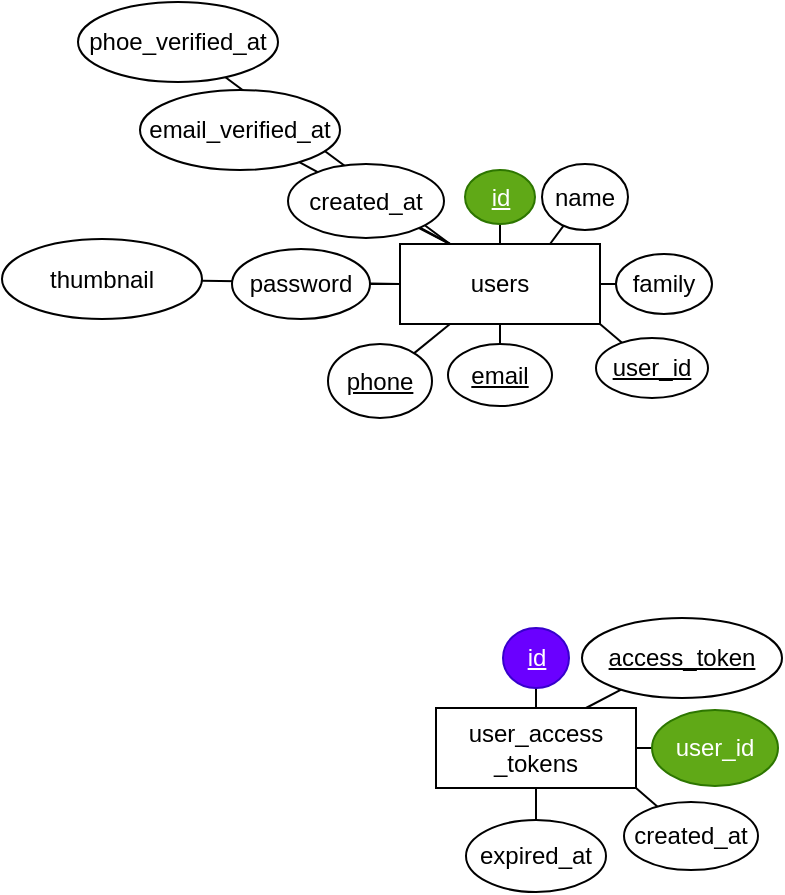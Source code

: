 <mxfile version="15.5.9" type="device"><diagram id="wFuIkFUpiRUE54B8lKcb" name="Page-1"><mxGraphModel dx="1102" dy="571" grid="0" gridSize="10" guides="1" tooltips="1" connect="1" arrows="1" fold="1" page="1" pageScale="1" pageWidth="850" pageHeight="1100" math="0" shadow="0"><root><mxCell id="0"/><mxCell id="1" parent="0"/><mxCell id="MSThsjhXqHoFB81HVpIo-23" style="edgeStyle=none;rounded=0;orthogonalLoop=1;jettySize=auto;html=1;entryX=0;entryY=0.5;entryDx=0;entryDy=0;endArrow=none;endFill=0;" parent="1" source="MSThsjhXqHoFB81HVpIo-22" target="MSThsjhXqHoFB81HVpIo-1" edge="1"><mxGeometry relative="1" as="geometry"/></mxCell><mxCell id="MSThsjhXqHoFB81HVpIo-21" style="edgeStyle=none;rounded=0;orthogonalLoop=1;jettySize=auto;html=1;entryX=0.25;entryY=0;entryDx=0;entryDy=0;endArrow=none;endFill=0;" parent="1" source="MSThsjhXqHoFB81HVpIo-20" target="MSThsjhXqHoFB81HVpIo-1" edge="1"><mxGeometry relative="1" as="geometry"/></mxCell><mxCell id="MSThsjhXqHoFB81HVpIo-17" style="edgeStyle=none;rounded=0;orthogonalLoop=1;jettySize=auto;html=1;entryX=0.25;entryY=0;entryDx=0;entryDy=0;endArrow=none;endFill=0;" parent="1" source="MSThsjhXqHoFB81HVpIo-16" target="MSThsjhXqHoFB81HVpIo-1" edge="1"><mxGeometry relative="1" as="geometry"/></mxCell><mxCell id="MSThsjhXqHoFB81HVpIo-1" value="users" style="whiteSpace=wrap;html=1;align=center;" parent="1" vertex="1"><mxGeometry x="377" y="305" width="100" height="40" as="geometry"/></mxCell><mxCell id="MSThsjhXqHoFB81HVpIo-3" style="rounded=0;orthogonalLoop=1;jettySize=auto;html=1;entryX=0.5;entryY=0;entryDx=0;entryDy=0;endArrow=none;endFill=0;" parent="1" source="MSThsjhXqHoFB81HVpIo-2" target="MSThsjhXqHoFB81HVpIo-1" edge="1"><mxGeometry relative="1" as="geometry"/></mxCell><mxCell id="MSThsjhXqHoFB81HVpIo-2" value="id" style="ellipse;whiteSpace=wrap;html=1;align=center;fontStyle=4;fillColor=#60a917;fontColor=#ffffff;strokeColor=#2D7600;" parent="1" vertex="1"><mxGeometry x="409.5" y="268" width="35" height="27" as="geometry"/></mxCell><mxCell id="MSThsjhXqHoFB81HVpIo-5" style="edgeStyle=none;rounded=0;orthogonalLoop=1;jettySize=auto;html=1;entryX=0.75;entryY=0;entryDx=0;entryDy=0;endArrow=none;endFill=0;" parent="1" source="MSThsjhXqHoFB81HVpIo-4" target="MSThsjhXqHoFB81HVpIo-1" edge="1"><mxGeometry relative="1" as="geometry"/></mxCell><mxCell id="MSThsjhXqHoFB81HVpIo-4" value="name" style="ellipse;whiteSpace=wrap;html=1;align=center;" parent="1" vertex="1"><mxGeometry x="448" y="265" width="43" height="33" as="geometry"/></mxCell><mxCell id="MSThsjhXqHoFB81HVpIo-7" style="edgeStyle=none;rounded=0;orthogonalLoop=1;jettySize=auto;html=1;entryX=1;entryY=0.5;entryDx=0;entryDy=0;endArrow=none;endFill=0;" parent="1" source="MSThsjhXqHoFB81HVpIo-6" target="MSThsjhXqHoFB81HVpIo-1" edge="1"><mxGeometry relative="1" as="geometry"/></mxCell><mxCell id="MSThsjhXqHoFB81HVpIo-6" value="family" style="ellipse;whiteSpace=wrap;html=1;align=center;" parent="1" vertex="1"><mxGeometry x="485" y="310" width="48" height="30" as="geometry"/></mxCell><mxCell id="MSThsjhXqHoFB81HVpIo-9" style="edgeStyle=none;rounded=0;orthogonalLoop=1;jettySize=auto;html=1;entryX=1;entryY=1;entryDx=0;entryDy=0;endArrow=none;endFill=0;" parent="1" source="MSThsjhXqHoFB81HVpIo-8" target="MSThsjhXqHoFB81HVpIo-1" edge="1"><mxGeometry relative="1" as="geometry"/></mxCell><mxCell id="MSThsjhXqHoFB81HVpIo-8" value="user_id" style="ellipse;whiteSpace=wrap;html=1;align=center;fontStyle=4" parent="1" vertex="1"><mxGeometry x="475" y="352" width="56" height="30" as="geometry"/></mxCell><mxCell id="MSThsjhXqHoFB81HVpIo-11" style="edgeStyle=none;rounded=0;orthogonalLoop=1;jettySize=auto;html=1;entryX=0.5;entryY=1;entryDx=0;entryDy=0;endArrow=none;endFill=0;" parent="1" source="MSThsjhXqHoFB81HVpIo-10" target="MSThsjhXqHoFB81HVpIo-1" edge="1"><mxGeometry relative="1" as="geometry"/></mxCell><mxCell id="MSThsjhXqHoFB81HVpIo-10" value="email" style="ellipse;whiteSpace=wrap;html=1;align=center;fontStyle=4" parent="1" vertex="1"><mxGeometry x="401" y="355" width="52" height="31" as="geometry"/></mxCell><mxCell id="MSThsjhXqHoFB81HVpIo-13" style="edgeStyle=none;rounded=0;orthogonalLoop=1;jettySize=auto;html=1;entryX=0.25;entryY=1;entryDx=0;entryDy=0;endArrow=none;endFill=0;" parent="1" source="MSThsjhXqHoFB81HVpIo-12" target="MSThsjhXqHoFB81HVpIo-1" edge="1"><mxGeometry relative="1" as="geometry"/></mxCell><mxCell id="MSThsjhXqHoFB81HVpIo-12" value="phone" style="ellipse;whiteSpace=wrap;html=1;align=center;fontStyle=4" parent="1" vertex="1"><mxGeometry x="341" y="355" width="52" height="37" as="geometry"/></mxCell><mxCell id="MSThsjhXqHoFB81HVpIo-15" style="edgeStyle=none;rounded=0;orthogonalLoop=1;jettySize=auto;html=1;entryX=0.25;entryY=0;entryDx=0;entryDy=0;endArrow=none;endFill=0;" parent="1" source="MSThsjhXqHoFB81HVpIo-14" target="MSThsjhXqHoFB81HVpIo-1" edge="1"><mxGeometry relative="1" as="geometry"/></mxCell><mxCell id="MSThsjhXqHoFB81HVpIo-14" value="created_at" style="ellipse;whiteSpace=wrap;html=1;align=center;" parent="1" vertex="1"><mxGeometry x="321" y="265" width="78" height="37" as="geometry"/></mxCell><mxCell id="MSThsjhXqHoFB81HVpIo-16" value="email_verified_at" style="ellipse;whiteSpace=wrap;html=1;align=center;" parent="1" vertex="1"><mxGeometry x="247" y="228" width="100" height="40" as="geometry"/></mxCell><mxCell id="MSThsjhXqHoFB81HVpIo-19" style="edgeStyle=none;rounded=0;orthogonalLoop=1;jettySize=auto;html=1;entryX=0;entryY=0.5;entryDx=0;entryDy=0;endArrow=none;endFill=0;" parent="1" source="MSThsjhXqHoFB81HVpIo-18" target="MSThsjhXqHoFB81HVpIo-1" edge="1"><mxGeometry relative="1" as="geometry"/></mxCell><mxCell id="MSThsjhXqHoFB81HVpIo-18" value="password" style="ellipse;whiteSpace=wrap;html=1;align=center;" parent="1" vertex="1"><mxGeometry x="293" y="307.5" width="69" height="35" as="geometry"/></mxCell><mxCell id="MSThsjhXqHoFB81HVpIo-20" value="phoe_verified_at" style="ellipse;whiteSpace=wrap;html=1;align=center;" parent="1" vertex="1"><mxGeometry x="216" y="184" width="100" height="40" as="geometry"/></mxCell><mxCell id="MSThsjhXqHoFB81HVpIo-22" value="thumbnail" style="ellipse;whiteSpace=wrap;html=1;align=center;" parent="1" vertex="1"><mxGeometry x="178" y="302.5" width="100" height="40" as="geometry"/></mxCell><mxCell id="Tgh4bpzTEggWMY70Etap-1" value="&lt;div&gt;user_access&lt;/div&gt;&lt;div&gt;_tokens&lt;/div&gt;" style="whiteSpace=wrap;html=1;align=center;" vertex="1" parent="1"><mxGeometry x="395" y="537" width="100" height="40" as="geometry"/></mxCell><mxCell id="Tgh4bpzTEggWMY70Etap-3" style="rounded=0;orthogonalLoop=1;jettySize=auto;html=1;entryX=0.5;entryY=0;entryDx=0;entryDy=0;endArrow=none;endFill=0;" edge="1" parent="1" source="Tgh4bpzTEggWMY70Etap-2" target="Tgh4bpzTEggWMY70Etap-1"><mxGeometry relative="1" as="geometry"/></mxCell><mxCell id="Tgh4bpzTEggWMY70Etap-2" value="id" style="ellipse;whiteSpace=wrap;html=1;align=center;fontStyle=4;fillColor=#6a00ff;fontColor=#ffffff;strokeColor=#3700CC;" vertex="1" parent="1"><mxGeometry x="428.5" y="497" width="33" height="30" as="geometry"/></mxCell><mxCell id="Tgh4bpzTEggWMY70Etap-6" style="edgeStyle=none;rounded=0;orthogonalLoop=1;jettySize=auto;html=1;entryX=0.75;entryY=0;entryDx=0;entryDy=0;endArrow=none;endFill=0;" edge="1" parent="1" source="Tgh4bpzTEggWMY70Etap-5" target="Tgh4bpzTEggWMY70Etap-1"><mxGeometry relative="1" as="geometry"/></mxCell><mxCell id="Tgh4bpzTEggWMY70Etap-5" value="access_token" style="ellipse;whiteSpace=wrap;html=1;align=center;fontStyle=4;" vertex="1" parent="1"><mxGeometry x="468" y="492" width="100" height="40" as="geometry"/></mxCell><mxCell id="Tgh4bpzTEggWMY70Etap-8" style="edgeStyle=none;rounded=0;orthogonalLoop=1;jettySize=auto;html=1;entryX=1;entryY=0.5;entryDx=0;entryDy=0;endArrow=none;endFill=0;" edge="1" parent="1" source="Tgh4bpzTEggWMY70Etap-7" target="Tgh4bpzTEggWMY70Etap-1"><mxGeometry relative="1" as="geometry"/></mxCell><mxCell id="Tgh4bpzTEggWMY70Etap-7" value="user_id" style="ellipse;whiteSpace=wrap;html=1;align=center;fillColor=#60a917;fontColor=#ffffff;strokeColor=#2D7600;" vertex="1" parent="1"><mxGeometry x="503" y="538" width="63" height="38" as="geometry"/></mxCell><mxCell id="Tgh4bpzTEggWMY70Etap-10" style="edgeStyle=none;rounded=0;orthogonalLoop=1;jettySize=auto;html=1;entryX=1;entryY=1;entryDx=0;entryDy=0;endArrow=none;endFill=0;" edge="1" parent="1" source="Tgh4bpzTEggWMY70Etap-9" target="Tgh4bpzTEggWMY70Etap-1"><mxGeometry relative="1" as="geometry"/></mxCell><mxCell id="Tgh4bpzTEggWMY70Etap-9" value="created_at" style="ellipse;whiteSpace=wrap;html=1;align=center;" vertex="1" parent="1"><mxGeometry x="489" y="584" width="67" height="34" as="geometry"/></mxCell><mxCell id="Tgh4bpzTEggWMY70Etap-12" style="edgeStyle=none;rounded=0;orthogonalLoop=1;jettySize=auto;html=1;entryX=0.5;entryY=1;entryDx=0;entryDy=0;endArrow=none;endFill=0;" edge="1" parent="1" source="Tgh4bpzTEggWMY70Etap-11" target="Tgh4bpzTEggWMY70Etap-1"><mxGeometry relative="1" as="geometry"/></mxCell><mxCell id="Tgh4bpzTEggWMY70Etap-11" value="expired_at" style="ellipse;whiteSpace=wrap;html=1;align=center;" vertex="1" parent="1"><mxGeometry x="410" y="593" width="70" height="36" as="geometry"/></mxCell></root></mxGraphModel></diagram></mxfile>